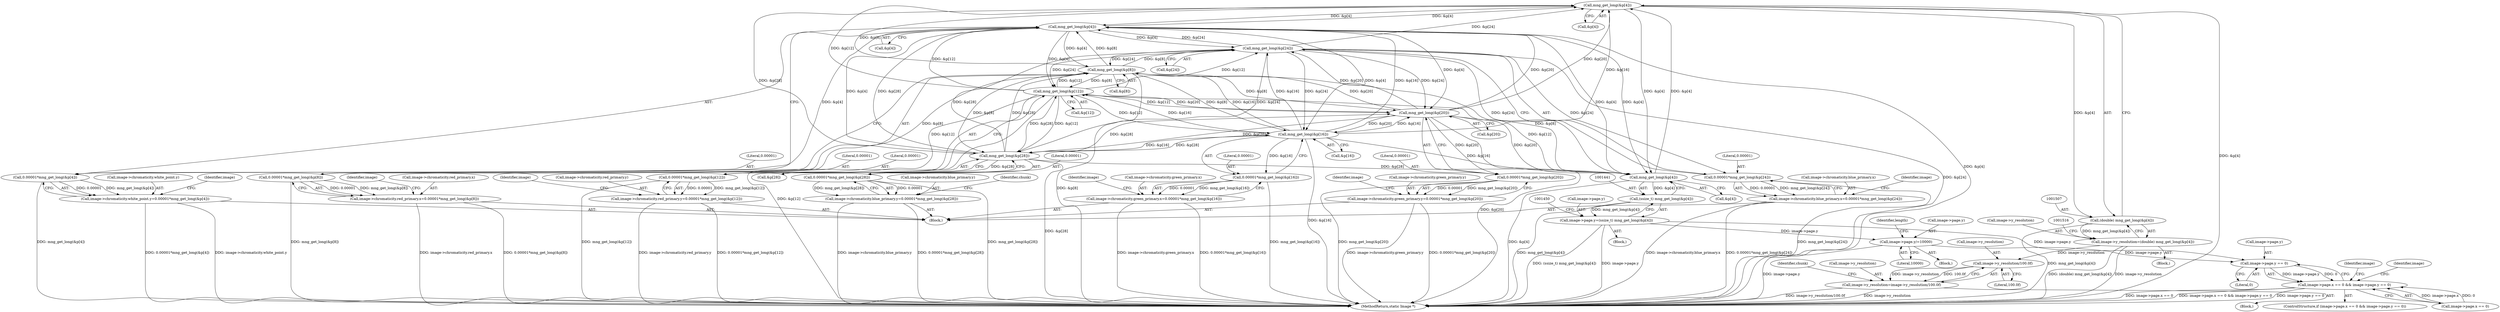 digraph "0_ImageMagick_46e3aabbf8d59a1bdebdbb65acb9b9e0484577d3@array" {
"1001508" [label="(Call,mng_get_long(&p[4]))"];
"1001277" [label="(Call,mng_get_long(&p[24]))"];
"1001217" [label="(Call,mng_get_long(&p[8]))"];
"1001232" [label="(Call,mng_get_long(&p[12]))"];
"1001262" [label="(Call,mng_get_long(&p[20]))"];
"1001202" [label="(Call,mng_get_long(&p[4]))"];
"1001508" [label="(Call,mng_get_long(&p[4]))"];
"1001292" [label="(Call,mng_get_long(&p[28]))"];
"1001247" [label="(Call,mng_get_long(&p[16]))"];
"1001442" [label="(Call,mng_get_long(&p[4]))"];
"1001200" [label="(Call,0.00001*mng_get_long(&p[4]))"];
"1001192" [label="(Call,image->chromaticity.white_point.y=0.00001*mng_get_long(&p[4]))"];
"1001215" [label="(Call,0.00001*mng_get_long(&p[8]))"];
"1001207" [label="(Call,image->chromaticity.red_primary.x=0.00001*mng_get_long(&p[8]))"];
"1001230" [label="(Call,0.00001*mng_get_long(&p[12]))"];
"1001222" [label="(Call,image->chromaticity.red_primary.y=0.00001*mng_get_long(&p[12]))"];
"1001245" [label="(Call,0.00001*mng_get_long(&p[16]))"];
"1001237" [label="(Call,image->chromaticity.green_primary.x=0.00001*mng_get_long(&p[16]))"];
"1001260" [label="(Call,0.00001*mng_get_long(&p[20]))"];
"1001252" [label="(Call,image->chromaticity.green_primary.y=0.00001*mng_get_long(&p[20]))"];
"1001275" [label="(Call,0.00001*mng_get_long(&p[24]))"];
"1001267" [label="(Call,image->chromaticity.blue_primary.x=0.00001*mng_get_long(&p[24]))"];
"1001290" [label="(Call,0.00001*mng_get_long(&p[28]))"];
"1001282" [label="(Call,image->chromaticity.blue_primary.y=0.00001*mng_get_long(&p[28]))"];
"1001440" [label="(Call,(ssize_t) mng_get_long(&p[4]))"];
"1001434" [label="(Call,image->page.y=(ssize_t) mng_get_long(&p[4]))"];
"1001463" [label="(Call,image->page.y/=10000)"];
"1002079" [label="(Call,image->page.y == 0)"];
"1002071" [label="(Call,image->page.x == 0 && image->page.y == 0)"];
"1001506" [label="(Call,(double) mng_get_long(&p[4]))"];
"1001502" [label="(Call,image->y_resolution=(double) mng_get_long(&p[4]))"];
"1001540" [label="(Call,image->y_resolution/100.0f)"];
"1001536" [label="(Call,image->y_resolution=image->y_resolution/100.0f)"];
"1002085" [label="(Literal,0)"];
"1001200" [label="(Call,0.00001*mng_get_long(&p[4]))"];
"1001218" [label="(Call,&p[8])"];
"1001256" [label="(Identifier,image)"];
"1001245" [label="(Call,0.00001*mng_get_long(&p[16]))"];
"1002079" [label="(Call,image->page.y == 0)"];
"1001275" [label="(Call,0.00001*mng_get_long(&p[24]))"];
"1001521" [label="(Block,)"];
"1002080" [label="(Call,image->page.y)"];
"1001293" [label="(Call,&p[28])"];
"1001203" [label="(Call,&p[4])"];
"1002165" [label="(MethodReturn,static Image *)"];
"1001248" [label="(Call,&p[16])"];
"1001435" [label="(Call,image->page.y)"];
"1001463" [label="(Call,image->page.y/=10000)"];
"1001434" [label="(Call,image->page.y=(ssize_t) mng_get_long(&p[4]))"];
"1001271" [label="(Identifier,image)"];
"1001226" [label="(Identifier,image)"];
"1001536" [label="(Call,image->y_resolution=image->y_resolution/100.0f)"];
"1001502" [label="(Call,image->y_resolution=(double) mng_get_long(&p[4]))"];
"1002070" [label="(ControlStructure,if (image->page.x == 0 && image->page.y == 0))"];
"1001179" [label="(Block,)"];
"1002118" [label="(Identifier,image)"];
"1001222" [label="(Call,image->chromaticity.red_primary.y=0.00001*mng_get_long(&p[12]))"];
"1001506" [label="(Call,(double) mng_get_long(&p[4]))"];
"1001201" [label="(Literal,0.00001)"];
"1001207" [label="(Call,image->chromaticity.red_primary.x=0.00001*mng_get_long(&p[8]))"];
"1001469" [label="(Literal,10000)"];
"1002072" [label="(Call,image->page.x == 0)"];
"1001215" [label="(Call,0.00001*mng_get_long(&p[8]))"];
"1001260" [label="(Call,0.00001*mng_get_long(&p[20]))"];
"1001223" [label="(Call,image->chromaticity.red_primary.y)"];
"1001464" [label="(Call,image->page.y)"];
"1001237" [label="(Call,image->chromaticity.green_primary.x=0.00001*mng_get_long(&p[16]))"];
"1001246" [label="(Literal,0.00001)"];
"1001292" [label="(Call,mng_get_long(&p[28]))"];
"1001208" [label="(Call,image->chromaticity.red_primary.x)"];
"1002090" [label="(Identifier,image)"];
"1001241" [label="(Identifier,image)"];
"1001290" [label="(Call,0.00001*mng_get_long(&p[28]))"];
"1001508" [label="(Call,mng_get_long(&p[4]))"];
"1002071" [label="(Call,image->page.x == 0 && image->page.y == 0)"];
"1001540" [label="(Call,image->y_resolution/100.0f)"];
"1001509" [label="(Call,&p[4])"];
"1001231" [label="(Literal,0.00001)"];
"1001282" [label="(Call,image->chromaticity.blue_primary.y=0.00001*mng_get_long(&p[28]))"];
"1001283" [label="(Call,image->chromaticity.blue_primary.y)"];
"1001472" [label="(Identifier,length)"];
"1001298" [label="(Identifier,chunk)"];
"1001262" [label="(Call,mng_get_long(&p[20]))"];
"1001261" [label="(Literal,0.00001)"];
"1001277" [label="(Call,mng_get_long(&p[24]))"];
"1001278" [label="(Call,&p[24])"];
"1001216" [label="(Literal,0.00001)"];
"1001442" [label="(Call,mng_get_long(&p[4]))"];
"1001291" [label="(Literal,0.00001)"];
"1001546" [label="(Identifier,chunk)"];
"1001247" [label="(Call,mng_get_long(&p[16]))"];
"1001202" [label="(Call,mng_get_long(&p[4]))"];
"1001217" [label="(Call,mng_get_long(&p[8]))"];
"1001493" [label="(Block,)"];
"1001541" [label="(Call,image->y_resolution)"];
"1001230" [label="(Call,0.00001*mng_get_long(&p[12]))"];
"1001238" [label="(Call,image->chromaticity.green_primary.x)"];
"1001544" [label="(Literal,100.0f)"];
"1001503" [label="(Call,image->y_resolution)"];
"1001192" [label="(Call,image->chromaticity.white_point.y=0.00001*mng_get_long(&p[4]))"];
"1001193" [label="(Call,image->chromaticity.white_point.y)"];
"1001232" [label="(Call,mng_get_long(&p[12]))"];
"1001263" [label="(Call,&p[20])"];
"1001211" [label="(Identifier,image)"];
"1001268" [label="(Call,image->chromaticity.blue_primary.x)"];
"1001286" [label="(Identifier,image)"];
"1001443" [label="(Call,&p[4])"];
"1001455" [label="(Block,)"];
"1001233" [label="(Call,&p[12])"];
"1001537" [label="(Call,image->y_resolution)"];
"1001253" [label="(Call,image->chromaticity.green_primary.y)"];
"1001440" [label="(Call,(ssize_t) mng_get_long(&p[4]))"];
"1001252" [label="(Call,image->chromaticity.green_primary.y=0.00001*mng_get_long(&p[20]))"];
"1001423" [label="(Block,)"];
"1001276" [label="(Literal,0.00001)"];
"1001267" [label="(Call,image->chromaticity.blue_primary.x=0.00001*mng_get_long(&p[24]))"];
"1001508" -> "1001506"  [label="AST: "];
"1001508" -> "1001509"  [label="CFG: "];
"1001509" -> "1001508"  [label="AST: "];
"1001506" -> "1001508"  [label="CFG: "];
"1001508" -> "1002165"  [label="DDG: &p[4]"];
"1001508" -> "1001202"  [label="DDG: &p[4]"];
"1001508" -> "1001442"  [label="DDG: &p[4]"];
"1001508" -> "1001506"  [label="DDG: &p[4]"];
"1001277" -> "1001508"  [label="DDG: &p[24]"];
"1001217" -> "1001508"  [label="DDG: &p[8]"];
"1001232" -> "1001508"  [label="DDG: &p[12]"];
"1001262" -> "1001508"  [label="DDG: &p[20]"];
"1001202" -> "1001508"  [label="DDG: &p[4]"];
"1001292" -> "1001508"  [label="DDG: &p[28]"];
"1001247" -> "1001508"  [label="DDG: &p[16]"];
"1001442" -> "1001508"  [label="DDG: &p[4]"];
"1001277" -> "1001275"  [label="AST: "];
"1001277" -> "1001278"  [label="CFG: "];
"1001278" -> "1001277"  [label="AST: "];
"1001275" -> "1001277"  [label="CFG: "];
"1001277" -> "1002165"  [label="DDG: &p[24]"];
"1001277" -> "1001202"  [label="DDG: &p[24]"];
"1001277" -> "1001217"  [label="DDG: &p[24]"];
"1001277" -> "1001232"  [label="DDG: &p[24]"];
"1001277" -> "1001247"  [label="DDG: &p[24]"];
"1001277" -> "1001262"  [label="DDG: &p[24]"];
"1001277" -> "1001275"  [label="DDG: &p[24]"];
"1001217" -> "1001277"  [label="DDG: &p[8]"];
"1001232" -> "1001277"  [label="DDG: &p[12]"];
"1001262" -> "1001277"  [label="DDG: &p[20]"];
"1001202" -> "1001277"  [label="DDG: &p[4]"];
"1001292" -> "1001277"  [label="DDG: &p[28]"];
"1001247" -> "1001277"  [label="DDG: &p[16]"];
"1001277" -> "1001292"  [label="DDG: &p[24]"];
"1001277" -> "1001442"  [label="DDG: &p[24]"];
"1001217" -> "1001215"  [label="AST: "];
"1001217" -> "1001218"  [label="CFG: "];
"1001218" -> "1001217"  [label="AST: "];
"1001215" -> "1001217"  [label="CFG: "];
"1001217" -> "1002165"  [label="DDG: &p[8]"];
"1001217" -> "1001202"  [label="DDG: &p[8]"];
"1001217" -> "1001215"  [label="DDG: &p[8]"];
"1001232" -> "1001217"  [label="DDG: &p[12]"];
"1001262" -> "1001217"  [label="DDG: &p[20]"];
"1001202" -> "1001217"  [label="DDG: &p[4]"];
"1001292" -> "1001217"  [label="DDG: &p[28]"];
"1001247" -> "1001217"  [label="DDG: &p[16]"];
"1001217" -> "1001232"  [label="DDG: &p[8]"];
"1001217" -> "1001247"  [label="DDG: &p[8]"];
"1001217" -> "1001262"  [label="DDG: &p[8]"];
"1001217" -> "1001292"  [label="DDG: &p[8]"];
"1001217" -> "1001442"  [label="DDG: &p[8]"];
"1001232" -> "1001230"  [label="AST: "];
"1001232" -> "1001233"  [label="CFG: "];
"1001233" -> "1001232"  [label="AST: "];
"1001230" -> "1001232"  [label="CFG: "];
"1001232" -> "1002165"  [label="DDG: &p[12]"];
"1001232" -> "1001202"  [label="DDG: &p[12]"];
"1001232" -> "1001230"  [label="DDG: &p[12]"];
"1001262" -> "1001232"  [label="DDG: &p[20]"];
"1001202" -> "1001232"  [label="DDG: &p[4]"];
"1001292" -> "1001232"  [label="DDG: &p[28]"];
"1001247" -> "1001232"  [label="DDG: &p[16]"];
"1001232" -> "1001247"  [label="DDG: &p[12]"];
"1001232" -> "1001262"  [label="DDG: &p[12]"];
"1001232" -> "1001292"  [label="DDG: &p[12]"];
"1001232" -> "1001442"  [label="DDG: &p[12]"];
"1001262" -> "1001260"  [label="AST: "];
"1001262" -> "1001263"  [label="CFG: "];
"1001263" -> "1001262"  [label="AST: "];
"1001260" -> "1001262"  [label="CFG: "];
"1001262" -> "1002165"  [label="DDG: &p[20]"];
"1001262" -> "1001202"  [label="DDG: &p[20]"];
"1001262" -> "1001247"  [label="DDG: &p[20]"];
"1001262" -> "1001260"  [label="DDG: &p[20]"];
"1001202" -> "1001262"  [label="DDG: &p[4]"];
"1001292" -> "1001262"  [label="DDG: &p[28]"];
"1001247" -> "1001262"  [label="DDG: &p[16]"];
"1001262" -> "1001292"  [label="DDG: &p[20]"];
"1001262" -> "1001442"  [label="DDG: &p[20]"];
"1001202" -> "1001200"  [label="AST: "];
"1001202" -> "1001203"  [label="CFG: "];
"1001203" -> "1001202"  [label="AST: "];
"1001200" -> "1001202"  [label="CFG: "];
"1001202" -> "1002165"  [label="DDG: &p[4]"];
"1001202" -> "1001200"  [label="DDG: &p[4]"];
"1001292" -> "1001202"  [label="DDG: &p[28]"];
"1001247" -> "1001202"  [label="DDG: &p[16]"];
"1001442" -> "1001202"  [label="DDG: &p[4]"];
"1001202" -> "1001247"  [label="DDG: &p[4]"];
"1001202" -> "1001292"  [label="DDG: &p[4]"];
"1001202" -> "1001442"  [label="DDG: &p[4]"];
"1001292" -> "1001290"  [label="AST: "];
"1001292" -> "1001293"  [label="CFG: "];
"1001293" -> "1001292"  [label="AST: "];
"1001290" -> "1001292"  [label="CFG: "];
"1001292" -> "1002165"  [label="DDG: &p[28]"];
"1001292" -> "1001247"  [label="DDG: &p[28]"];
"1001292" -> "1001290"  [label="DDG: &p[28]"];
"1001247" -> "1001292"  [label="DDG: &p[16]"];
"1001292" -> "1001442"  [label="DDG: &p[28]"];
"1001247" -> "1001245"  [label="AST: "];
"1001247" -> "1001248"  [label="CFG: "];
"1001248" -> "1001247"  [label="AST: "];
"1001245" -> "1001247"  [label="CFG: "];
"1001247" -> "1002165"  [label="DDG: &p[16]"];
"1001247" -> "1001245"  [label="DDG: &p[16]"];
"1001247" -> "1001442"  [label="DDG: &p[16]"];
"1001442" -> "1001440"  [label="AST: "];
"1001442" -> "1001443"  [label="CFG: "];
"1001443" -> "1001442"  [label="AST: "];
"1001440" -> "1001442"  [label="CFG: "];
"1001442" -> "1002165"  [label="DDG: &p[4]"];
"1001442" -> "1001440"  [label="DDG: &p[4]"];
"1001200" -> "1001192"  [label="AST: "];
"1001201" -> "1001200"  [label="AST: "];
"1001192" -> "1001200"  [label="CFG: "];
"1001200" -> "1002165"  [label="DDG: mng_get_long(&p[4])"];
"1001200" -> "1001192"  [label="DDG: 0.00001"];
"1001200" -> "1001192"  [label="DDG: mng_get_long(&p[4])"];
"1001192" -> "1001179"  [label="AST: "];
"1001193" -> "1001192"  [label="AST: "];
"1001211" -> "1001192"  [label="CFG: "];
"1001192" -> "1002165"  [label="DDG: 0.00001*mng_get_long(&p[4])"];
"1001192" -> "1002165"  [label="DDG: image->chromaticity.white_point.y"];
"1001215" -> "1001207"  [label="AST: "];
"1001216" -> "1001215"  [label="AST: "];
"1001207" -> "1001215"  [label="CFG: "];
"1001215" -> "1002165"  [label="DDG: mng_get_long(&p[8])"];
"1001215" -> "1001207"  [label="DDG: 0.00001"];
"1001215" -> "1001207"  [label="DDG: mng_get_long(&p[8])"];
"1001207" -> "1001179"  [label="AST: "];
"1001208" -> "1001207"  [label="AST: "];
"1001226" -> "1001207"  [label="CFG: "];
"1001207" -> "1002165"  [label="DDG: 0.00001*mng_get_long(&p[8])"];
"1001207" -> "1002165"  [label="DDG: image->chromaticity.red_primary.x"];
"1001230" -> "1001222"  [label="AST: "];
"1001231" -> "1001230"  [label="AST: "];
"1001222" -> "1001230"  [label="CFG: "];
"1001230" -> "1002165"  [label="DDG: mng_get_long(&p[12])"];
"1001230" -> "1001222"  [label="DDG: 0.00001"];
"1001230" -> "1001222"  [label="DDG: mng_get_long(&p[12])"];
"1001222" -> "1001179"  [label="AST: "];
"1001223" -> "1001222"  [label="AST: "];
"1001241" -> "1001222"  [label="CFG: "];
"1001222" -> "1002165"  [label="DDG: image->chromaticity.red_primary.y"];
"1001222" -> "1002165"  [label="DDG: 0.00001*mng_get_long(&p[12])"];
"1001245" -> "1001237"  [label="AST: "];
"1001246" -> "1001245"  [label="AST: "];
"1001237" -> "1001245"  [label="CFG: "];
"1001245" -> "1002165"  [label="DDG: mng_get_long(&p[16])"];
"1001245" -> "1001237"  [label="DDG: 0.00001"];
"1001245" -> "1001237"  [label="DDG: mng_get_long(&p[16])"];
"1001237" -> "1001179"  [label="AST: "];
"1001238" -> "1001237"  [label="AST: "];
"1001256" -> "1001237"  [label="CFG: "];
"1001237" -> "1002165"  [label="DDG: image->chromaticity.green_primary.x"];
"1001237" -> "1002165"  [label="DDG: 0.00001*mng_get_long(&p[16])"];
"1001260" -> "1001252"  [label="AST: "];
"1001261" -> "1001260"  [label="AST: "];
"1001252" -> "1001260"  [label="CFG: "];
"1001260" -> "1002165"  [label="DDG: mng_get_long(&p[20])"];
"1001260" -> "1001252"  [label="DDG: 0.00001"];
"1001260" -> "1001252"  [label="DDG: mng_get_long(&p[20])"];
"1001252" -> "1001179"  [label="AST: "];
"1001253" -> "1001252"  [label="AST: "];
"1001271" -> "1001252"  [label="CFG: "];
"1001252" -> "1002165"  [label="DDG: image->chromaticity.green_primary.y"];
"1001252" -> "1002165"  [label="DDG: 0.00001*mng_get_long(&p[20])"];
"1001275" -> "1001267"  [label="AST: "];
"1001276" -> "1001275"  [label="AST: "];
"1001267" -> "1001275"  [label="CFG: "];
"1001275" -> "1002165"  [label="DDG: mng_get_long(&p[24])"];
"1001275" -> "1001267"  [label="DDG: 0.00001"];
"1001275" -> "1001267"  [label="DDG: mng_get_long(&p[24])"];
"1001267" -> "1001179"  [label="AST: "];
"1001268" -> "1001267"  [label="AST: "];
"1001286" -> "1001267"  [label="CFG: "];
"1001267" -> "1002165"  [label="DDG: 0.00001*mng_get_long(&p[24])"];
"1001267" -> "1002165"  [label="DDG: image->chromaticity.blue_primary.x"];
"1001290" -> "1001282"  [label="AST: "];
"1001291" -> "1001290"  [label="AST: "];
"1001282" -> "1001290"  [label="CFG: "];
"1001290" -> "1002165"  [label="DDG: mng_get_long(&p[28])"];
"1001290" -> "1001282"  [label="DDG: 0.00001"];
"1001290" -> "1001282"  [label="DDG: mng_get_long(&p[28])"];
"1001282" -> "1001179"  [label="AST: "];
"1001283" -> "1001282"  [label="AST: "];
"1001298" -> "1001282"  [label="CFG: "];
"1001282" -> "1002165"  [label="DDG: image->chromaticity.blue_primary.y"];
"1001282" -> "1002165"  [label="DDG: 0.00001*mng_get_long(&p[28])"];
"1001440" -> "1001434"  [label="AST: "];
"1001441" -> "1001440"  [label="AST: "];
"1001434" -> "1001440"  [label="CFG: "];
"1001440" -> "1002165"  [label="DDG: mng_get_long(&p[4])"];
"1001440" -> "1001434"  [label="DDG: mng_get_long(&p[4])"];
"1001434" -> "1001423"  [label="AST: "];
"1001435" -> "1001434"  [label="AST: "];
"1001450" -> "1001434"  [label="CFG: "];
"1001434" -> "1002165"  [label="DDG: (ssize_t) mng_get_long(&p[4])"];
"1001434" -> "1002165"  [label="DDG: image->page.y"];
"1001434" -> "1001463"  [label="DDG: image->page.y"];
"1001434" -> "1002079"  [label="DDG: image->page.y"];
"1001463" -> "1001455"  [label="AST: "];
"1001463" -> "1001469"  [label="CFG: "];
"1001464" -> "1001463"  [label="AST: "];
"1001469" -> "1001463"  [label="AST: "];
"1001472" -> "1001463"  [label="CFG: "];
"1001463" -> "1002165"  [label="DDG: image->page.y"];
"1001463" -> "1002079"  [label="DDG: image->page.y"];
"1002079" -> "1002071"  [label="AST: "];
"1002079" -> "1002085"  [label="CFG: "];
"1002080" -> "1002079"  [label="AST: "];
"1002085" -> "1002079"  [label="AST: "];
"1002071" -> "1002079"  [label="CFG: "];
"1002079" -> "1002071"  [label="DDG: image->page.y"];
"1002079" -> "1002071"  [label="DDG: 0"];
"1002071" -> "1002070"  [label="AST: "];
"1002071" -> "1002072"  [label="CFG: "];
"1002072" -> "1002071"  [label="AST: "];
"1002090" -> "1002071"  [label="CFG: "];
"1002118" -> "1002071"  [label="CFG: "];
"1002071" -> "1002165"  [label="DDG: image->page.x == 0"];
"1002071" -> "1002165"  [label="DDG: image->page.x == 0 && image->page.y == 0"];
"1002071" -> "1002165"  [label="DDG: image->page.y == 0"];
"1002072" -> "1002071"  [label="DDG: image->page.x"];
"1002072" -> "1002071"  [label="DDG: 0"];
"1001506" -> "1001502"  [label="AST: "];
"1001507" -> "1001506"  [label="AST: "];
"1001502" -> "1001506"  [label="CFG: "];
"1001506" -> "1002165"  [label="DDG: mng_get_long(&p[4])"];
"1001506" -> "1001502"  [label="DDG: mng_get_long(&p[4])"];
"1001502" -> "1001493"  [label="AST: "];
"1001503" -> "1001502"  [label="AST: "];
"1001516" -> "1001502"  [label="CFG: "];
"1001502" -> "1002165"  [label="DDG: (double) mng_get_long(&p[4])"];
"1001502" -> "1002165"  [label="DDG: image->y_resolution"];
"1001502" -> "1001540"  [label="DDG: image->y_resolution"];
"1001540" -> "1001536"  [label="AST: "];
"1001540" -> "1001544"  [label="CFG: "];
"1001541" -> "1001540"  [label="AST: "];
"1001544" -> "1001540"  [label="AST: "];
"1001536" -> "1001540"  [label="CFG: "];
"1001540" -> "1001536"  [label="DDG: image->y_resolution"];
"1001540" -> "1001536"  [label="DDG: 100.0f"];
"1001536" -> "1001521"  [label="AST: "];
"1001537" -> "1001536"  [label="AST: "];
"1001546" -> "1001536"  [label="CFG: "];
"1001536" -> "1002165"  [label="DDG: image->y_resolution"];
"1001536" -> "1002165"  [label="DDG: image->y_resolution/100.0f"];
}
